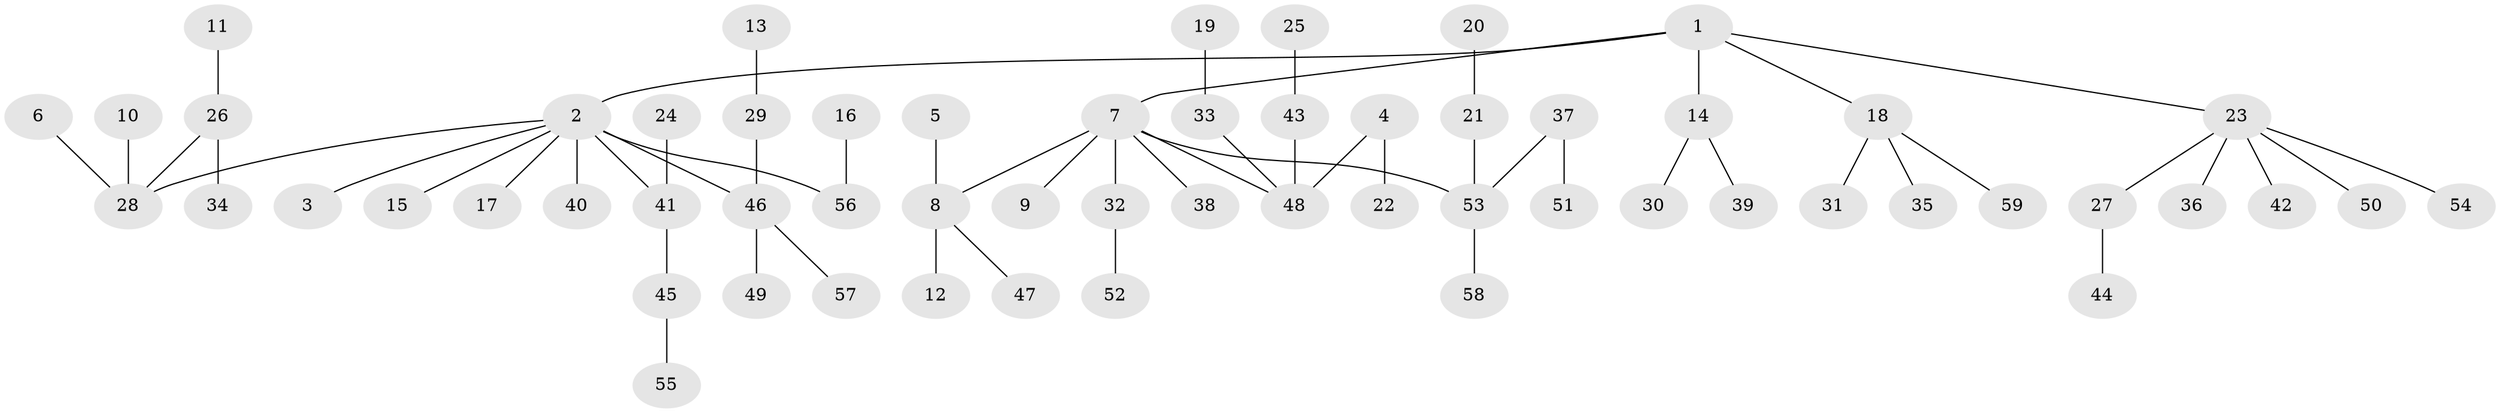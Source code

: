 // original degree distribution, {9: 0.008547008547008548, 4: 0.05982905982905983, 5: 0.05128205128205128, 7: 0.008547008547008548, 2: 0.21367521367521367, 3: 0.1111111111111111, 1: 0.5384615384615384, 6: 0.008547008547008548}
// Generated by graph-tools (version 1.1) at 2025/50/03/09/25 03:50:26]
// undirected, 59 vertices, 58 edges
graph export_dot {
graph [start="1"]
  node [color=gray90,style=filled];
  1;
  2;
  3;
  4;
  5;
  6;
  7;
  8;
  9;
  10;
  11;
  12;
  13;
  14;
  15;
  16;
  17;
  18;
  19;
  20;
  21;
  22;
  23;
  24;
  25;
  26;
  27;
  28;
  29;
  30;
  31;
  32;
  33;
  34;
  35;
  36;
  37;
  38;
  39;
  40;
  41;
  42;
  43;
  44;
  45;
  46;
  47;
  48;
  49;
  50;
  51;
  52;
  53;
  54;
  55;
  56;
  57;
  58;
  59;
  1 -- 2 [weight=1.0];
  1 -- 7 [weight=1.0];
  1 -- 14 [weight=1.0];
  1 -- 18 [weight=1.0];
  1 -- 23 [weight=1.0];
  2 -- 3 [weight=1.0];
  2 -- 15 [weight=1.0];
  2 -- 17 [weight=1.0];
  2 -- 28 [weight=1.0];
  2 -- 40 [weight=1.0];
  2 -- 41 [weight=1.0];
  2 -- 46 [weight=1.0];
  2 -- 56 [weight=1.0];
  4 -- 22 [weight=1.0];
  4 -- 48 [weight=1.0];
  5 -- 8 [weight=1.0];
  6 -- 28 [weight=1.0];
  7 -- 8 [weight=1.0];
  7 -- 9 [weight=1.0];
  7 -- 32 [weight=1.0];
  7 -- 38 [weight=1.0];
  7 -- 48 [weight=1.0];
  7 -- 53 [weight=1.0];
  8 -- 12 [weight=1.0];
  8 -- 47 [weight=1.0];
  10 -- 28 [weight=1.0];
  11 -- 26 [weight=1.0];
  13 -- 29 [weight=1.0];
  14 -- 30 [weight=1.0];
  14 -- 39 [weight=1.0];
  16 -- 56 [weight=1.0];
  18 -- 31 [weight=1.0];
  18 -- 35 [weight=1.0];
  18 -- 59 [weight=1.0];
  19 -- 33 [weight=1.0];
  20 -- 21 [weight=1.0];
  21 -- 53 [weight=1.0];
  23 -- 27 [weight=1.0];
  23 -- 36 [weight=1.0];
  23 -- 42 [weight=1.0];
  23 -- 50 [weight=1.0];
  23 -- 54 [weight=1.0];
  24 -- 41 [weight=1.0];
  25 -- 43 [weight=1.0];
  26 -- 28 [weight=1.0];
  26 -- 34 [weight=1.0];
  27 -- 44 [weight=1.0];
  29 -- 46 [weight=1.0];
  32 -- 52 [weight=1.0];
  33 -- 48 [weight=1.0];
  37 -- 51 [weight=1.0];
  37 -- 53 [weight=1.0];
  41 -- 45 [weight=1.0];
  43 -- 48 [weight=1.0];
  45 -- 55 [weight=1.0];
  46 -- 49 [weight=1.0];
  46 -- 57 [weight=1.0];
  53 -- 58 [weight=1.0];
}
